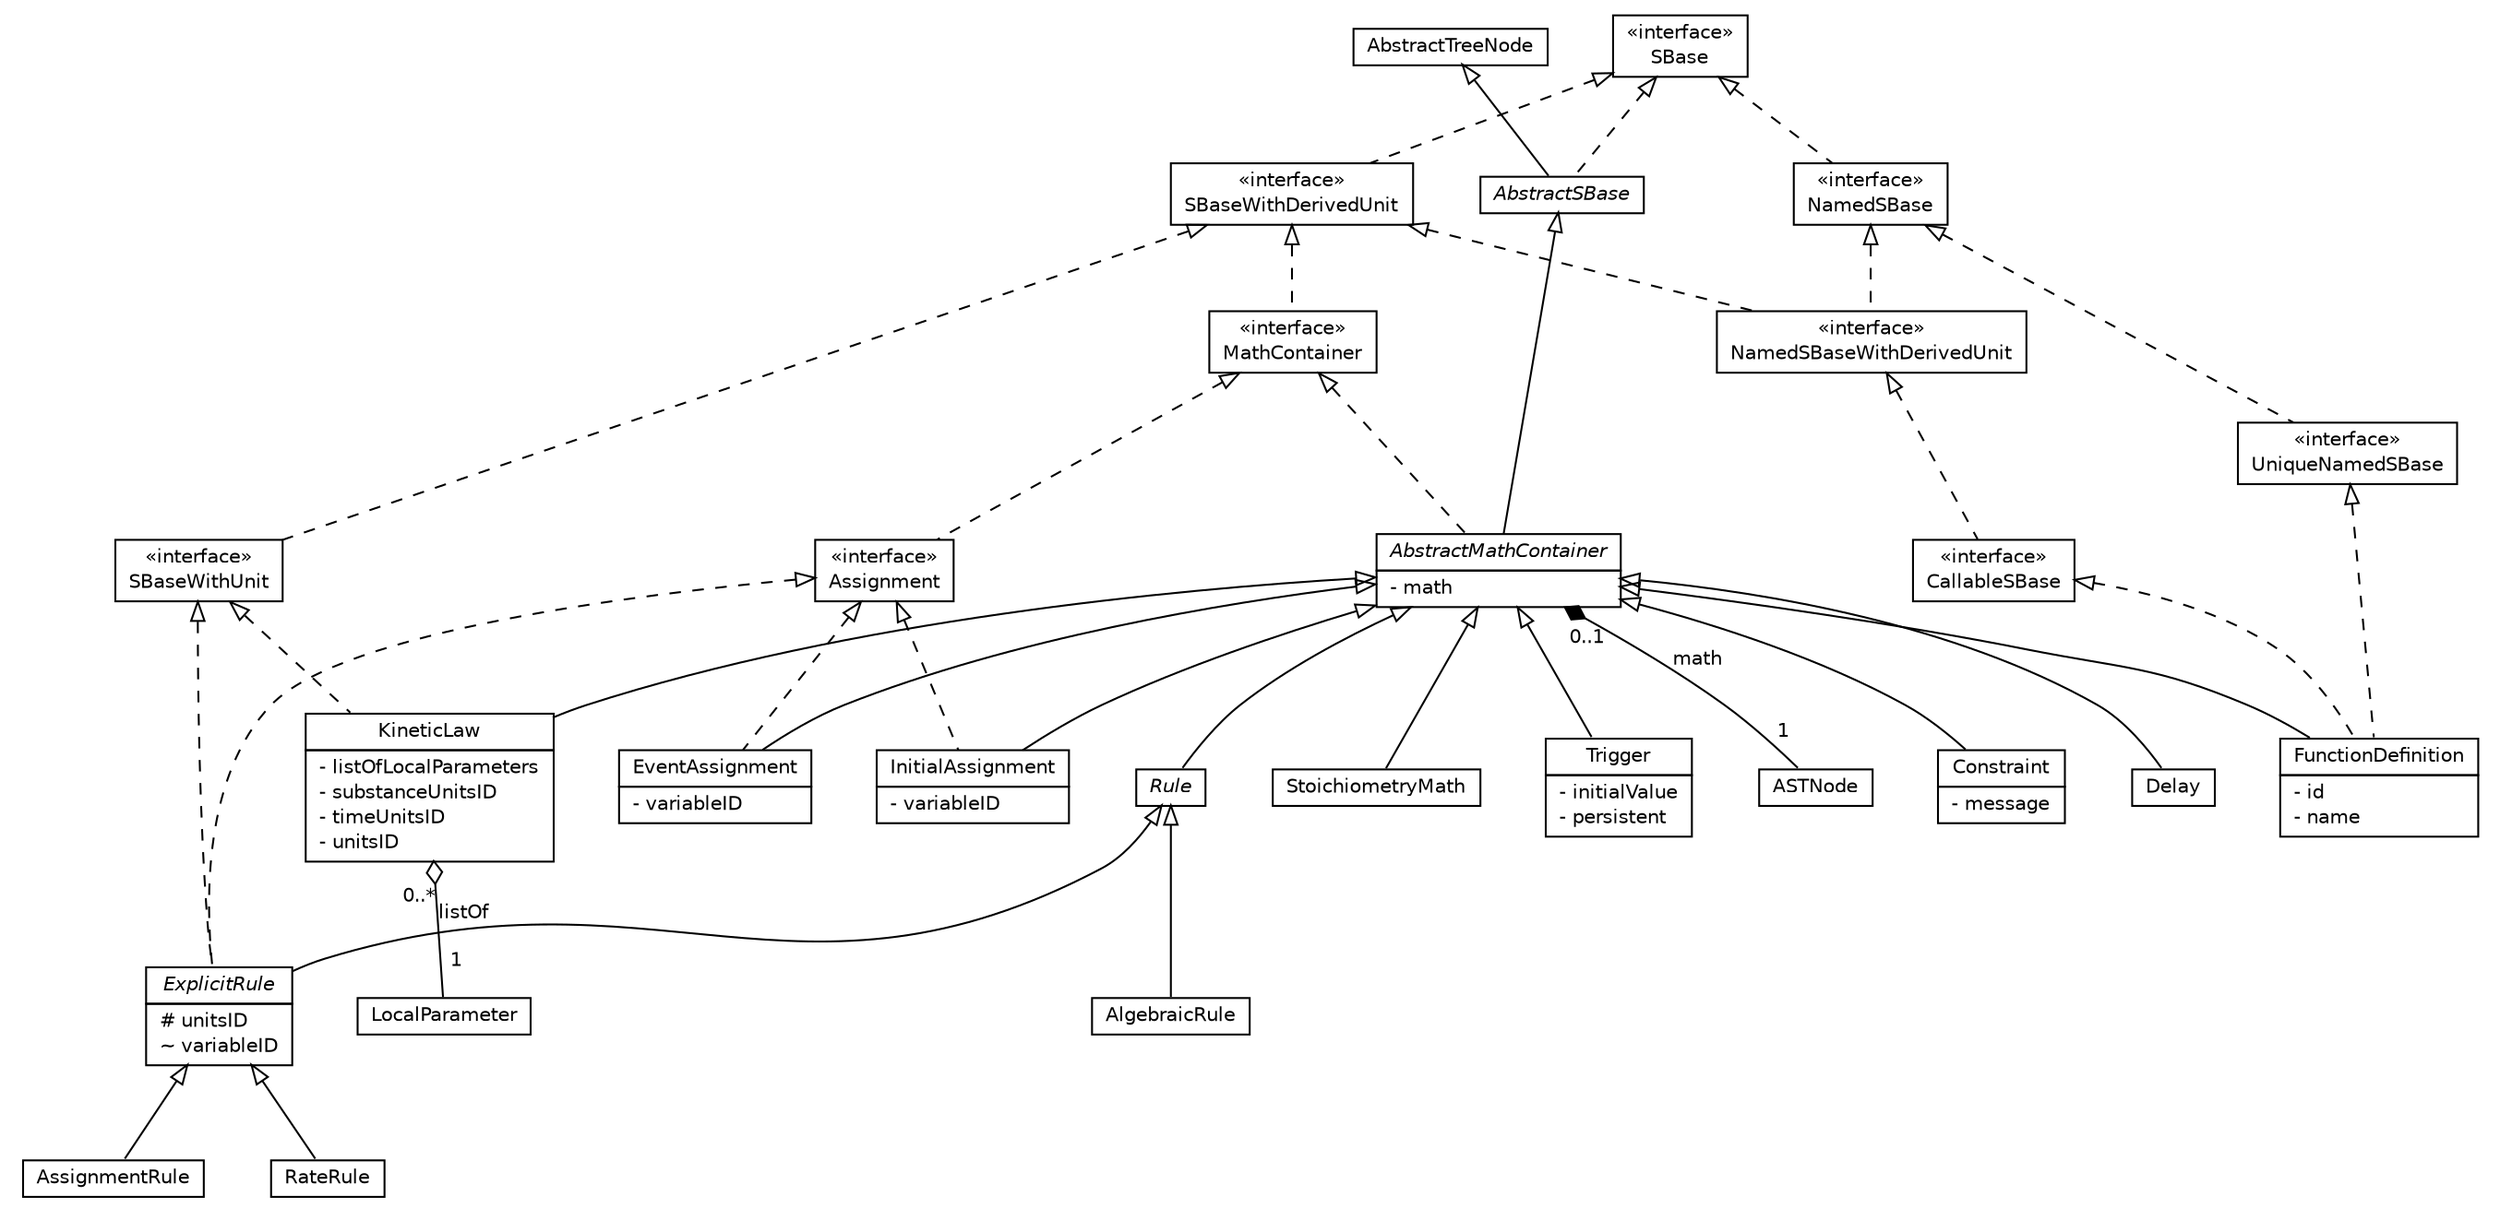 #!/usr/local/bin/dot
#
# Class diagram 
# Generated by UMLGraph version 5.4 (http://www.umlgraph.org/)
# dot -Tpdf -oMathContainer.pdf MathContainer.dot && acroread MathContainer.pdf &

digraph G {
	edge [fontname="Helvetica",fontsize=10,labelfontname="Helvetica",labelfontsize=10,labeldistance=2];
	node [fontname="Helvetica",fontsize=10,shape=plaintext];
	nodesep=0.25;
	ranksep=0.5;
	// org.sbml.jsbml.MathContainer
	c0 [label=<<table title="org.sbml.jsbml.MathContainer" border="0" cellborder="1" cellspacing="0" cellpadding="2" port="p">
		<tr><td><table border="0" cellspacing="0" cellpadding="1">
<tr><td align="center" balign="center"> &#171;interface&#187; </td></tr>
<tr><td align="center" balign="center"> MathContainer </td></tr>
		</table></td></tr>
		</table>>, URL="null", fontname="Helvetica", fontcolor="black", fontsize=10.0];
	// org.sbml.jsbml.AbstractMathContainer
	c1 [label=<<table title="org.sbml.jsbml.AbstractMathContainer" border="0" cellborder="1" cellspacing="0" cellpadding="2" port="p">
		<tr><td><table border="0" cellspacing="0" cellpadding="1">
<tr><td align="center" balign="center"><font face="Helvetica-Oblique"> AbstractMathContainer </font></td></tr>
		</table></td></tr>
		<tr><td><table border="0" cellspacing="0" cellpadding="1">
<tr><td align="left" balign="left"> - math </td></tr>
		</table></td></tr>
		</table>>, URL="null", fontname="Helvetica", fontcolor="black", fontsize=10.0];
	// org.sbml.jsbml.Constraint
	c2 [label=<<table title="org.sbml.jsbml.Constraint" border="0" cellborder="1" cellspacing="0" cellpadding="2" port="p">
		<tr><td><table border="0" cellspacing="0" cellpadding="1">
<tr><td align="center" balign="center"> Constraint </td></tr>
		</table></td></tr>
		<tr><td><table border="0" cellspacing="0" cellpadding="1">
<tr><td align="left" balign="left"> - message </td></tr>
		</table></td></tr>
		</table>>, URL="null", fontname="Helvetica", fontcolor="black", fontsize=10.0];
	// org.sbml.jsbml.Delay
	c3 [label=<<table title="org.sbml.jsbml.Delay" border="0" cellborder="1" cellspacing="0" cellpadding="2" port="p">
		<tr><td><table border="0" cellspacing="0" cellpadding="1">
<tr><td align="center" balign="center"> Delay </td></tr>
		</table></td></tr>
		</table>>, URL="null", fontname="Helvetica", fontcolor="black", fontsize=10.0];
	// org.sbml.jsbml.EventAssignment
	c4 [label=<<table title="org.sbml.jsbml.EventAssignment" border="0" cellborder="1" cellspacing="0" cellpadding="2" port="p">
		<tr><td><table border="0" cellspacing="0" cellpadding="1">
<tr><td align="center" balign="center"> EventAssignment </td></tr>
		</table></td></tr>
		<tr><td><table border="0" cellspacing="0" cellpadding="1">
<tr><td align="left" balign="left"> - variableID </td></tr>
		</table></td></tr>
		</table>>, URL="null", fontname="Helvetica", fontcolor="black", fontsize=10.0];
	// org.sbml.jsbml.FunctionDefinition
	c5 [label=<<table title="org.sbml.jsbml.FunctionDefinition" border="0" cellborder="1" cellspacing="0" cellpadding="2" port="p">
		<tr><td><table border="0" cellspacing="0" cellpadding="1">
<tr><td align="center" balign="center"> FunctionDefinition </td></tr>
		</table></td></tr>
		<tr><td><table border="0" cellspacing="0" cellpadding="1">
<tr><td align="left" balign="left"> - id </td></tr>
<tr><td align="left" balign="left"> - name </td></tr>
		</table></td></tr>
		</table>>, URL="null", fontname="Helvetica", fontcolor="black", fontsize=10.0];
	// org.sbml.jsbml.InitialAssignment
	c6 [label=<<table title="org.sbml.jsbml.InitialAssignment" border="0" cellborder="1" cellspacing="0" cellpadding="2" port="p">
		<tr><td><table border="0" cellspacing="0" cellpadding="1">
<tr><td align="center" balign="center"> InitialAssignment </td></tr>
		</table></td></tr>
		<tr><td><table border="0" cellspacing="0" cellpadding="1">
<tr><td align="left" balign="left"> - variableID </td></tr>
		</table></td></tr>
		</table>>, URL="null", fontname="Helvetica", fontcolor="black", fontsize=10.0];
	// org.sbml.jsbml.KineticLaw
	c7 [label=<<table title="org.sbml.jsbml.KineticLaw" border="0" cellborder="1" cellspacing="0" cellpadding="2" port="p">
		<tr><td><table border="0" cellspacing="0" cellpadding="1">
<tr><td align="center" balign="center"> KineticLaw </td></tr>
		</table></td></tr>
		<tr><td><table border="0" cellspacing="0" cellpadding="1">
<tr><td align="left" balign="left"> - listOfLocalParameters </td></tr>
<tr><td align="left" balign="left"> - substanceUnitsID </td></tr>
<tr><td align="left" balign="left"> - timeUnitsID </td></tr>
<tr><td align="left" balign="left"> - unitsID </td></tr>
		</table></td></tr>
		</table>>, URL="null", fontname="Helvetica", fontcolor="black", fontsize=10.0];
	// org.sbml.jsbml.Rule
	c8 [label=<<table title="org.sbml.jsbml.Rule" border="0" cellborder="1" cellspacing="0" cellpadding="2" port="p">
		<tr><td><table border="0" cellspacing="0" cellpadding="1">
<tr><td align="center" balign="center"><font face="Helvetica-Oblique"> Rule </font></td></tr>
		</table></td></tr>
		</table>>, URL="null", fontname="Helvetica", fontcolor="black", fontsize=10.0];
	// org.sbml.jsbml.AlgebraicRule
	c9 [label=<<table title="org.sbml.jsbml.AlgebraicRule" border="0" cellborder="1" cellspacing="0" cellpadding="2" port="p">
		<tr><td><table border="0" cellspacing="0" cellpadding="1">
<tr><td align="center" balign="center"> AlgebraicRule </td></tr>
		</table></td></tr>
		</table>>, URL="null", fontname="Helvetica", fontcolor="black", fontsize=10.0];
	// org.sbml.jsbml.AssignmentRule
	c10 [label=<<table title="org.sbml.jsbml.AssignmentRule" border="0" cellborder="1" cellspacing="0" cellpadding="2" port="p">
		<tr><td><table border="0" cellspacing="0" cellpadding="1">
<tr><td align="center" balign="center"> AssignmentRule </td></tr>
		</table></td></tr>
		</table>>, URL="null", fontname="Helvetica", fontcolor="black", fontsize=10.0];
	// org.sbml.jsbml.RateRule
	c11 [label=<<table title="org.sbml.jsbml.RateRule" border="0" cellborder="1" cellspacing="0" cellpadding="2" port="p">
		<tr><td><table border="0" cellspacing="0" cellpadding="1">
<tr><td align="center" balign="center"> RateRule </td></tr>
		</table></td></tr>
		</table>>, URL="null", fontname="Helvetica", fontcolor="black", fontsize=10.0];
	// org.sbml.jsbml.StoichiometryMath
	c12 [label=<<table title="org.sbml.jsbml.StoichiometryMath" border="0" cellborder="1" cellspacing="0" cellpadding="2" port="p">
		<tr><td><table border="0" cellspacing="0" cellpadding="1">
<tr><td align="center" balign="center"> StoichiometryMath </td></tr>
		</table></td></tr>
		</table>>, URL="null", fontname="Helvetica", fontcolor="black", fontsize=10.0];
	// org.sbml.jsbml.Trigger
	c13 [label=<<table title="org.sbml.jsbml.Trigger" border="0" cellborder="1" cellspacing="0" cellpadding="2" port="p">
		<tr><td><table border="0" cellspacing="0" cellpadding="1">
<tr><td align="center" balign="center"> Trigger </td></tr>
		</table></td></tr>
		<tr><td><table border="0" cellspacing="0" cellpadding="1">
<tr><td align="left" balign="left"> - initialValue </td></tr>
<tr><td align="left" balign="left"> - persistent </td></tr>
		</table></td></tr>
		</table>>, URL="null", fontname="Helvetica", fontcolor="black", fontsize=10.0];
	// org.sbml.jsbml.Assignment
	c14 [label=<<table title="org.sbml.jsbml.Assignment" border="0" cellborder="1" cellspacing="0" cellpadding="2" port="p">
		<tr><td><table border="0" cellspacing="0" cellpadding="1">
<tr><td align="center" balign="center"> &#171;interface&#187; </td></tr>
<tr><td align="center" balign="center"> Assignment </td></tr>
		</table></td></tr>
		</table>>, URL="null", fontname="Helvetica", fontcolor="black", fontsize=10.0];
	// org.sbml.jsbml.ExplicitRule
	c15 [label=<<table title="org.sbml.jsbml.ExplicitRule" border="0" cellborder="1" cellspacing="0" cellpadding="2" port="p">
		<tr><td><table border="0" cellspacing="0" cellpadding="1">
<tr><td align="center" balign="center"><font face="Helvetica-Oblique"> ExplicitRule </font></td></tr>
		</table></td></tr>
		<tr><td><table border="0" cellspacing="0" cellpadding="1">
<tr><td align="left" balign="left"> # unitsID </td></tr>
<tr><td align="left" balign="left"> ~ variableID </td></tr>
		</table></td></tr>
		</table>>, URL="null", fontname="Helvetica", fontcolor="black", fontsize=10.0];
	// org.sbml.jsbml.NamedSBase
	c16 [label=<<table title="org.sbml.jsbml.NamedSBase" border="0" cellborder="1" cellspacing="0" cellpadding="2" port="p">
		<tr><td><table border="0" cellspacing="0" cellpadding="1">
<tr><td align="center" balign="center"> &#171;interface&#187; </td></tr>
<tr><td align="center" balign="center"> NamedSBase </td></tr>
		</table></td></tr>
		</table>>, URL="null", fontname="Helvetica", fontcolor="black", fontsize=10.0];
	// org.sbml.jsbml.NamedSBaseWithDerivedUnit
	c17 [label=<<table title="org.sbml.jsbml.NamedSBaseWithDerivedUnit" border="0" cellborder="1" cellspacing="0" cellpadding="2" port="p">
		<tr><td><table border="0" cellspacing="0" cellpadding="1">
<tr><td align="center" balign="center"> &#171;interface&#187; </td></tr>
<tr><td align="center" balign="center"> NamedSBaseWithDerivedUnit </td></tr>
		</table></td></tr>
		</table>>, URL="null", fontname="Helvetica", fontcolor="black", fontsize=10.0];
	// org.sbml.jsbml.CallableSBase
	c18 [label=<<table title="org.sbml.jsbml.CallableSBase" border="0" cellborder="1" cellspacing="0" cellpadding="2" port="p">
		<tr><td><table border="0" cellspacing="0" cellpadding="1">
<tr><td align="center" balign="center"> &#171;interface&#187; </td></tr>
<tr><td align="center" balign="center"> CallableSBase </td></tr>
		</table></td></tr>
		</table>>, URL="null", fontname="Helvetica", fontcolor="black", fontsize=10.0];
	// org.sbml.jsbml.UniqueNamedSBase
	c19 [label=<<table title="org.sbml.jsbml.UniqueNamedSBase" border="0" cellborder="1" cellspacing="0" cellpadding="2" port="p">
		<tr><td><table border="0" cellspacing="0" cellpadding="1">
<tr><td align="center" balign="center"> &#171;interface&#187; </td></tr>
<tr><td align="center" balign="center"> UniqueNamedSBase </td></tr>
		</table></td></tr>
		</table>>, URL="null", fontname="Helvetica", fontcolor="black", fontsize=10.0];
	// org.sbml.jsbml.SBaseWithUnit
	c20 [label=<<table title="org.sbml.jsbml.SBaseWithUnit" border="0" cellborder="1" cellspacing="0" cellpadding="2" port="p">
		<tr><td><table border="0" cellspacing="0" cellpadding="1">
<tr><td align="center" balign="center"> &#171;interface&#187; </td></tr>
<tr><td align="center" balign="center"> SBaseWithUnit </td></tr>
		</table></td></tr>
		</table>>, URL="null", fontname="Helvetica", fontcolor="black", fontsize=10.0];
	// org.sbml.jsbml.SBaseWithDerivedUnit
	c21 [label=<<table title="org.sbml.jsbml.SBaseWithDerivedUnit" border="0" cellborder="1" cellspacing="0" cellpadding="2" port="p">
		<tr><td><table border="0" cellspacing="0" cellpadding="1">
<tr><td align="center" balign="center"> &#171;interface&#187; </td></tr>
<tr><td align="center" balign="center"> SBaseWithDerivedUnit </td></tr>
		</table></td></tr>
		</table>>, URL="null", fontname="Helvetica", fontcolor="black", fontsize=10.0];
	// org.sbml.jsbml.SBase
	c22 [label=<<table title="org.sbml.jsbml.SBase" border="0" cellborder="1" cellspacing="0" cellpadding="2" port="p">
		<tr><td><table border="0" cellspacing="0" cellpadding="1">
<tr><td align="center" balign="center"> &#171;interface&#187; </td></tr>
<tr><td align="center" balign="center"> SBase </td></tr>
		</table></td></tr>
		</table>>, URL="null", fontname="Helvetica", fontcolor="black", fontsize=10.0];
	// org.sbml.jsbml.AbstractSBase
	c23 [label=<<table title="org.sbml.jsbml.AbstractSBase" border="0" cellborder="1" cellspacing="0" cellpadding="2" port="p">
		<tr><td><table border="0" cellspacing="0" cellpadding="1">
<tr><td align="center" balign="center"><font face="Helvetica-Oblique"> AbstractSBase </font></td></tr>
		</table></td></tr>
		</table>>, URL="null", fontname="Helvetica", fontcolor="black", fontsize=10.0];
	//org.sbml.jsbml.MathContainer implements org.sbml.jsbml.SBaseWithDerivedUnit
	c21:p -> c0:p [dir=back,arrowtail=empty,style=dashed];
	//org.sbml.jsbml.AbstractMathContainer extends org.sbml.jsbml.AbstractSBase
	c23:p -> c1:p [dir=back,arrowtail=empty];
	//org.sbml.jsbml.AbstractMathContainer implements org.sbml.jsbml.MathContainer
	c0:p -> c1:p [dir=back,arrowtail=empty,style=dashed];
	// org.sbml.jsbml.AbstractMathContainer COMPOSED ASTNode
	c1:p -> c25:p [taillabel="0..1", label="math", headlabel="1", fontname="Helvetica", fontcolor="black", fontsize=10.0, color="black", arrowhead=none, arrowtail=diamond, dir=both];
	//org.sbml.jsbml.Constraint extends org.sbml.jsbml.AbstractMathContainer
	c1:p -> c2:p [dir=back,arrowtail=empty];
	//org.sbml.jsbml.Delay extends org.sbml.jsbml.AbstractMathContainer
	c1:p -> c3:p [dir=back,arrowtail=empty];
	//org.sbml.jsbml.EventAssignment extends org.sbml.jsbml.AbstractMathContainer
	c1:p -> c4:p [dir=back,arrowtail=empty];
	//org.sbml.jsbml.EventAssignment implements org.sbml.jsbml.Assignment
	c14:p -> c4:p [dir=back,arrowtail=empty,style=dashed];
	//org.sbml.jsbml.FunctionDefinition extends org.sbml.jsbml.AbstractMathContainer
	c1:p -> c5:p [dir=back,arrowtail=empty];
	//org.sbml.jsbml.FunctionDefinition implements org.sbml.jsbml.CallableSBase
	c18:p -> c5:p [dir=back,arrowtail=empty,style=dashed];
	//org.sbml.jsbml.FunctionDefinition implements org.sbml.jsbml.UniqueNamedSBase
	c19:p -> c5:p [dir=back,arrowtail=empty,style=dashed];
	//org.sbml.jsbml.InitialAssignment extends org.sbml.jsbml.AbstractMathContainer
	c1:p -> c6:p [dir=back,arrowtail=empty];
	//org.sbml.jsbml.InitialAssignment implements org.sbml.jsbml.Assignment
	c14:p -> c6:p [dir=back,arrowtail=empty,style=dashed];
	//org.sbml.jsbml.KineticLaw extends org.sbml.jsbml.AbstractMathContainer
	c1:p -> c7:p [dir=back,arrowtail=empty];
	//org.sbml.jsbml.KineticLaw implements org.sbml.jsbml.SBaseWithUnit
	c20:p -> c7:p [dir=back,arrowtail=empty,style=dashed];
	// org.sbml.jsbml.KineticLaw HAS LocalParameter
	c7:p -> c26:p [taillabel="0..*", label="listOf", headlabel="1", fontname="Helvetica", fontcolor="black", fontsize=10.0, color="black", arrowhead=none, arrowtail=ediamond, dir=both];
	//org.sbml.jsbml.Rule extends org.sbml.jsbml.AbstractMathContainer
	c1:p -> c8:p [dir=back,arrowtail=empty];
	//org.sbml.jsbml.AlgebraicRule extends org.sbml.jsbml.Rule
	c8:p -> c9:p [dir=back,arrowtail=empty];
	//org.sbml.jsbml.AssignmentRule extends org.sbml.jsbml.ExplicitRule
	c15:p -> c10:p [dir=back,arrowtail=empty];
	//org.sbml.jsbml.RateRule extends org.sbml.jsbml.ExplicitRule
	c15:p -> c11:p [dir=back,arrowtail=empty];
	//org.sbml.jsbml.StoichiometryMath extends org.sbml.jsbml.AbstractMathContainer
	c1:p -> c12:p [dir=back,arrowtail=empty];
	//org.sbml.jsbml.Trigger extends org.sbml.jsbml.AbstractMathContainer
	c1:p -> c13:p [dir=back,arrowtail=empty];
	//org.sbml.jsbml.Assignment implements org.sbml.jsbml.MathContainer
	c0:p -> c14:p [dir=back,arrowtail=empty,style=dashed];
	//org.sbml.jsbml.ExplicitRule extends org.sbml.jsbml.Rule
	c8:p -> c15:p [dir=back,arrowtail=empty];
	//org.sbml.jsbml.ExplicitRule implements org.sbml.jsbml.Assignment
	c14:p -> c15:p [dir=back,arrowtail=empty,style=dashed];
	//org.sbml.jsbml.ExplicitRule implements org.sbml.jsbml.SBaseWithUnit
	c20:p -> c15:p [dir=back,arrowtail=empty,style=dashed];
	//org.sbml.jsbml.NamedSBase implements org.sbml.jsbml.SBase
	c22:p -> c16:p [dir=back,arrowtail=empty,style=dashed];
	//org.sbml.jsbml.NamedSBaseWithDerivedUnit implements org.sbml.jsbml.NamedSBase
	c16:p -> c17:p [dir=back,arrowtail=empty,style=dashed];
	//org.sbml.jsbml.NamedSBaseWithDerivedUnit implements org.sbml.jsbml.SBaseWithDerivedUnit
	c21:p -> c17:p [dir=back,arrowtail=empty,style=dashed];
	//org.sbml.jsbml.CallableSBase implements org.sbml.jsbml.NamedSBaseWithDerivedUnit
	c17:p -> c18:p [dir=back,arrowtail=empty,style=dashed];
	//org.sbml.jsbml.UniqueNamedSBase implements org.sbml.jsbml.NamedSBase
	c16:p -> c19:p [dir=back,arrowtail=empty,style=dashed];
	//org.sbml.jsbml.SBaseWithUnit implements org.sbml.jsbml.SBaseWithDerivedUnit
	c21:p -> c20:p [dir=back,arrowtail=empty,style=dashed];
	//org.sbml.jsbml.SBaseWithDerivedUnit implements org.sbml.jsbml.SBase
	c22:p -> c21:p [dir=back,arrowtail=empty,style=dashed];
	//org.sbml.jsbml.AbstractSBase extends AbstractTreeNode
	c27:p -> c23:p [dir=back,arrowtail=empty];
	//org.sbml.jsbml.AbstractSBase implements org.sbml.jsbml.SBase
	c22:p -> c23:p [dir=back,arrowtail=empty,style=dashed];
	// org.sbml.jsbml.AbstractSBase HAS XMLNode
	/*c23:p -> c28:p [taillabel="0..1", label="notes", headlabel="1", fontname="Helvetica", fontcolor="black", fontsize=10.0, color="black", arrowhead=none, arrowtail=ediamond, dir=both];*/
	// org.sbml.jsbml.AbstractSBase HAS Annotation
	/*c23:p -> c29:p [taillabel="0..1", label="annotation", headlabel="1", fontname="Helvetica", fontcolor="black", fontsize=10.0, color="black", arrowhead=none, arrowtail=ediamond, dir=both];*/
	// org.sbml.jsbml.AbstractSBase DEPEND SBO
	/*c23:p -> c30:p [taillabel="", label="&#171;use&#187;", headlabel="", fontname="Helvetica", fontcolor="black", fontsize=10.0, color="black", arrowhead=open, style=dashed];*/
	// ASTNode
	c25[label=<<table title="ASTNode" border="0" cellborder="1" cellspacing="0" cellpadding="2" port="p" href="http://java.sun.com/j2se/1.4.2/docs/api//ASTNode.html">
		<tr><td><table border="0" cellspacing="0" cellpadding="1">
<tr><td align="center" balign="center"> ASTNode </td></tr>
		</table></td></tr>
		</table>>, fontname="Helvetica", fontcolor="black", fontsize=10.0];
	// LocalParameter
	c26[label=<<table title="LocalParameter" border="0" cellborder="1" cellspacing="0" cellpadding="2" port="p" href="http://java.sun.com/j2se/1.4.2/docs/api//LocalParameter.html">
		<tr><td><table border="0" cellspacing="0" cellpadding="1">
<tr><td align="center" balign="center"> LocalParameter </td></tr>
		</table></td></tr>
		</table>>, fontname="Helvetica", fontcolor="black", fontsize=10.0];
	// XMLNode
	/*c28[label=<<table title="XMLNode" border="0" cellborder="1" cellspacing="0" cellpadding="2" port="p" href="http://java.sun.com/j2se/1.4.2/docs/api//XMLNode.html">
		<tr><td><table border="0" cellspacing="0" cellpadding="1">
<tr><td align="center" balign="center"> XMLNode </td></tr>
		</table></td></tr>
		</table>>, fontname="Helvetica", fontcolor="black", fontsize=10.0];*/
	// SBO
	/*c30[label=<<table title="SBO" border="0" cellborder="1" cellspacing="0" cellpadding="2" port="p" href="http://java.sun.com/j2se/1.4.2/docs/api//SBO.html">
		<tr><td><table border="0" cellspacing="0" cellpadding="1">
<tr><td align="center" balign="center"> SBO </td></tr>
		</table></td></tr>
		</table>>, fontname="Helvetica", fontcolor="black", fontsize=10.0];*/
	// Annotation
	/*c29[label=<<table title="Annotation" border="0" cellborder="1" cellspacing="0" cellpadding="2" port="p" href="http://java.sun.com/j2se/1.4.2/docs/api//Annotation.html">
		<tr><td><table border="0" cellspacing="0" cellpadding="1">
<tr><td align="center" balign="center"> Annotation </td></tr>
		</table></td></tr>
		</table>>, fontname="Helvetica", fontcolor="black", fontsize=10.0];*/
	// AbstractTreeNode
	c27[label=<<table title="AbstractTreeNode" border="0" cellborder="1" cellspacing="0" cellpadding="2" port="p" href="http://java.sun.com/j2se/1.4.2/docs/api//AbstractTreeNode.html">
		<tr><td><table border="0" cellspacing="0" cellpadding="1">
<tr><td align="center" balign="center"> AbstractTreeNode </td></tr>
		</table></td></tr>
		</table>>, fontname="Helvetica", fontcolor="black", fontsize=10.0];
}

